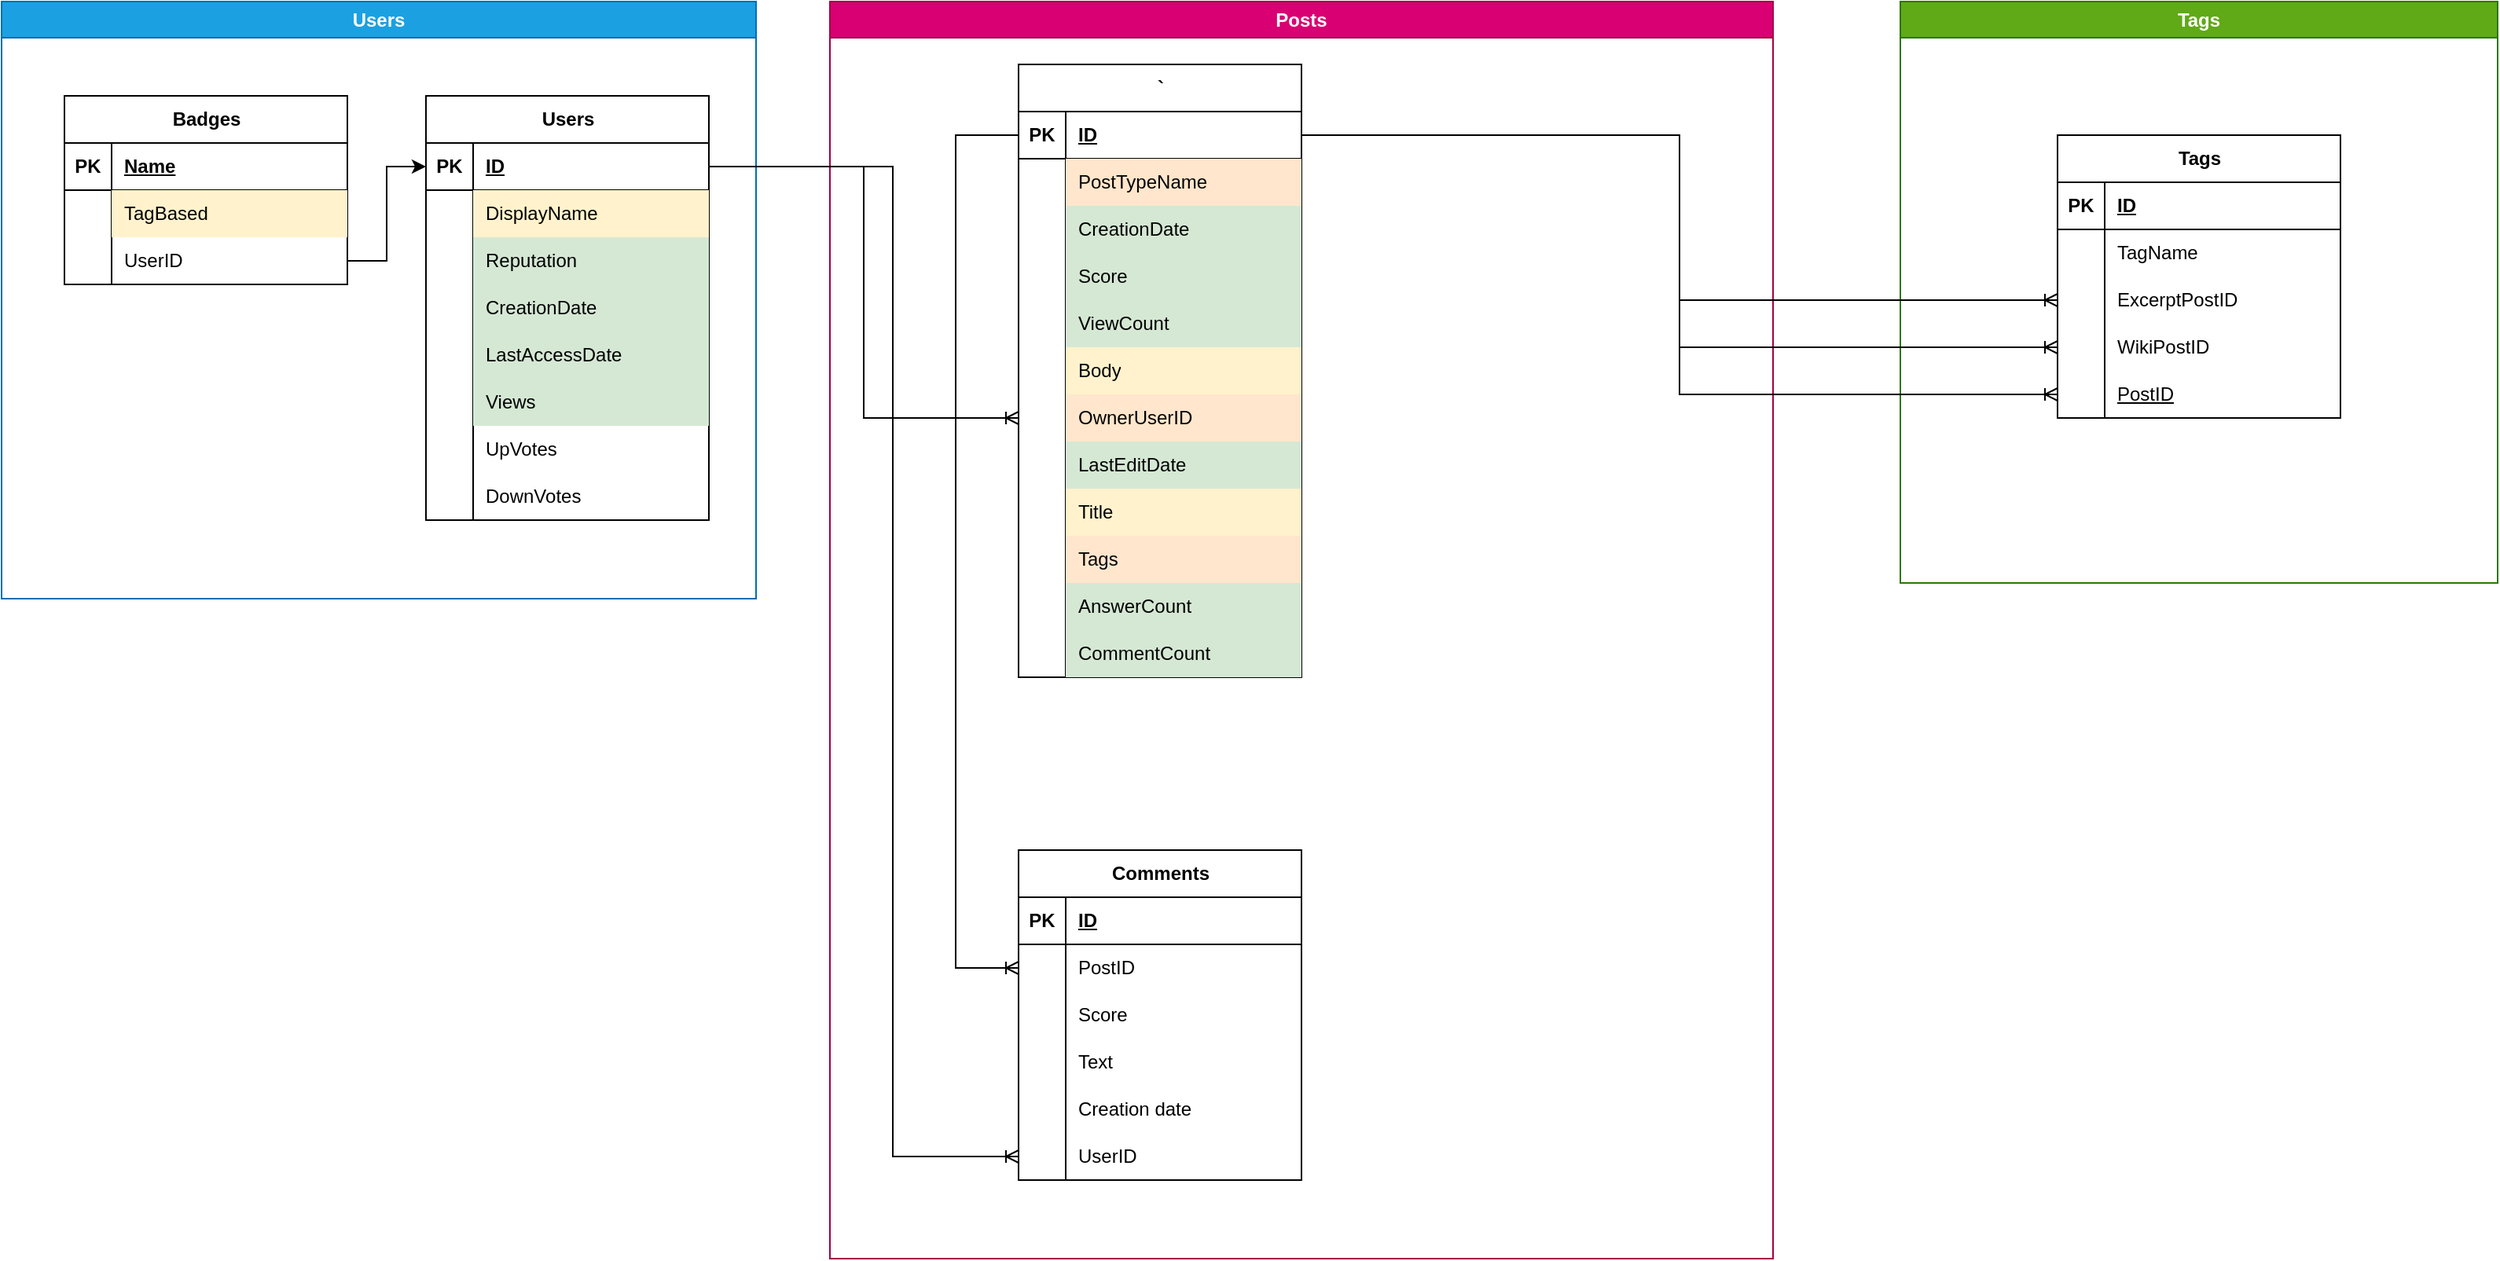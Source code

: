 <mxfile version="26.2.5">
  <diagram name="Страница — 1" id="NSY3c2zhCAaF-qNA6mKb">
    <mxGraphModel dx="756" dy="947" grid="1" gridSize="10" guides="1" tooltips="1" connect="1" arrows="1" fold="1" page="1" pageScale="1" pageWidth="827" pageHeight="1169" math="0" shadow="0">
      <root>
        <mxCell id="0" />
        <mxCell id="1" parent="0" />
        <mxCell id="TRZn8UrqRBIdNOpfaiU1-4" value="&lt;font style=&quot;vertical-align: inherit;&quot;&gt;&lt;font style=&quot;vertical-align: inherit;&quot;&gt;&lt;font style=&quot;vertical-align: inherit;&quot;&gt;&lt;font style=&quot;vertical-align: inherit;&quot;&gt;&lt;font style=&quot;vertical-align: inherit;&quot;&gt;&lt;font style=&quot;vertical-align: inherit;&quot;&gt;Users&lt;/font&gt;&lt;/font&gt;&lt;/font&gt;&lt;/font&gt;&lt;/font&gt;&lt;/font&gt;" style="swimlane;whiteSpace=wrap;html=1;fillColor=#1ba1e2;fontColor=#ffffff;strokeColor=#006EAF;" parent="1" vertex="1">
          <mxGeometry x="860" y="80" width="480" height="380" as="geometry" />
        </mxCell>
        <mxCell id="TRZn8UrqRBIdNOpfaiU1-5" value="Users" style="shape=table;startSize=30;container=1;collapsible=1;childLayout=tableLayout;fixedRows=1;rowLines=0;fontStyle=1;align=center;resizeLast=1;html=1;" parent="TRZn8UrqRBIdNOpfaiU1-4" vertex="1">
          <mxGeometry x="270" y="60" width="180" height="270" as="geometry" />
        </mxCell>
        <mxCell id="TRZn8UrqRBIdNOpfaiU1-6" value="" style="shape=tableRow;horizontal=0;startSize=0;swimlaneHead=0;swimlaneBody=0;fillColor=none;collapsible=0;dropTarget=0;points=[[0,0.5],[1,0.5]];portConstraint=eastwest;top=0;left=0;right=0;bottom=1;" parent="TRZn8UrqRBIdNOpfaiU1-5" vertex="1">
          <mxGeometry y="30" width="180" height="30" as="geometry" />
        </mxCell>
        <mxCell id="TRZn8UrqRBIdNOpfaiU1-7" value="PK" style="shape=partialRectangle;connectable=0;fillColor=none;top=0;left=0;bottom=0;right=0;fontStyle=1;overflow=hidden;whiteSpace=wrap;html=1;" parent="TRZn8UrqRBIdNOpfaiU1-6" vertex="1">
          <mxGeometry width="30" height="30" as="geometry">
            <mxRectangle width="30" height="30" as="alternateBounds" />
          </mxGeometry>
        </mxCell>
        <mxCell id="TRZn8UrqRBIdNOpfaiU1-8" value="ID" style="shape=partialRectangle;connectable=0;fillColor=none;top=0;left=0;bottom=0;right=0;align=left;spacingLeft=6;fontStyle=5;overflow=hidden;whiteSpace=wrap;html=1;" parent="TRZn8UrqRBIdNOpfaiU1-6" vertex="1">
          <mxGeometry x="30" width="150" height="30" as="geometry">
            <mxRectangle width="150" height="30" as="alternateBounds" />
          </mxGeometry>
        </mxCell>
        <mxCell id="TRZn8UrqRBIdNOpfaiU1-12" value="" style="shape=tableRow;horizontal=0;startSize=0;swimlaneHead=0;swimlaneBody=0;fillColor=none;collapsible=0;dropTarget=0;points=[[0,0.5],[1,0.5]];portConstraint=eastwest;top=0;left=0;right=0;bottom=0;" parent="TRZn8UrqRBIdNOpfaiU1-5" vertex="1">
          <mxGeometry y="60" width="180" height="30" as="geometry" />
        </mxCell>
        <mxCell id="TRZn8UrqRBIdNOpfaiU1-13" value="" style="shape=partialRectangle;connectable=0;fillColor=none;top=0;left=0;bottom=0;right=0;editable=1;overflow=hidden;whiteSpace=wrap;html=1;" parent="TRZn8UrqRBIdNOpfaiU1-12" vertex="1">
          <mxGeometry width="30" height="30" as="geometry">
            <mxRectangle width="30" height="30" as="alternateBounds" />
          </mxGeometry>
        </mxCell>
        <mxCell id="TRZn8UrqRBIdNOpfaiU1-14" value="DisplayName" style="shape=partialRectangle;connectable=0;fillColor=#fff2cc;top=0;left=0;bottom=0;right=0;align=left;spacingLeft=6;overflow=hidden;whiteSpace=wrap;html=1;strokeColor=#d6b656;" parent="TRZn8UrqRBIdNOpfaiU1-12" vertex="1">
          <mxGeometry x="30" width="150" height="30" as="geometry">
            <mxRectangle width="150" height="30" as="alternateBounds" />
          </mxGeometry>
        </mxCell>
        <mxCell id="TRZn8UrqRBIdNOpfaiU1-9" value="" style="shape=tableRow;horizontal=0;startSize=0;swimlaneHead=0;swimlaneBody=0;fillColor=none;collapsible=0;dropTarget=0;points=[[0,0.5],[1,0.5]];portConstraint=eastwest;top=0;left=0;right=0;bottom=0;" parent="TRZn8UrqRBIdNOpfaiU1-5" vertex="1">
          <mxGeometry y="90" width="180" height="30" as="geometry" />
        </mxCell>
        <mxCell id="TRZn8UrqRBIdNOpfaiU1-10" value="" style="shape=partialRectangle;connectable=0;fillColor=none;top=0;left=0;bottom=0;right=0;editable=1;overflow=hidden;whiteSpace=wrap;html=1;" parent="TRZn8UrqRBIdNOpfaiU1-9" vertex="1">
          <mxGeometry width="30" height="30" as="geometry">
            <mxRectangle width="30" height="30" as="alternateBounds" />
          </mxGeometry>
        </mxCell>
        <mxCell id="TRZn8UrqRBIdNOpfaiU1-11" value="Reputation" style="shape=partialRectangle;connectable=0;fillColor=#d5e8d4;top=0;left=0;bottom=0;right=0;align=left;spacingLeft=6;overflow=hidden;whiteSpace=wrap;html=1;strokeColor=#82b366;" parent="TRZn8UrqRBIdNOpfaiU1-9" vertex="1">
          <mxGeometry x="30" width="150" height="30" as="geometry">
            <mxRectangle width="150" height="30" as="alternateBounds" />
          </mxGeometry>
        </mxCell>
        <mxCell id="TRZn8UrqRBIdNOpfaiU1-15" value="" style="shape=tableRow;horizontal=0;startSize=0;swimlaneHead=0;swimlaneBody=0;fillColor=none;collapsible=0;dropTarget=0;points=[[0,0.5],[1,0.5]];portConstraint=eastwest;top=0;left=0;right=0;bottom=0;" parent="TRZn8UrqRBIdNOpfaiU1-5" vertex="1">
          <mxGeometry y="120" width="180" height="30" as="geometry" />
        </mxCell>
        <mxCell id="TRZn8UrqRBIdNOpfaiU1-16" value="" style="shape=partialRectangle;connectable=0;fillColor=none;top=0;left=0;bottom=0;right=0;editable=1;overflow=hidden;whiteSpace=wrap;html=1;" parent="TRZn8UrqRBIdNOpfaiU1-15" vertex="1">
          <mxGeometry width="30" height="30" as="geometry">
            <mxRectangle width="30" height="30" as="alternateBounds" />
          </mxGeometry>
        </mxCell>
        <mxCell id="TRZn8UrqRBIdNOpfaiU1-17" value="CreationDate" style="shape=partialRectangle;connectable=0;fillColor=#d5e8d4;top=0;left=0;bottom=0;right=0;align=left;spacingLeft=6;overflow=hidden;whiteSpace=wrap;html=1;strokeColor=#82b366;" parent="TRZn8UrqRBIdNOpfaiU1-15" vertex="1">
          <mxGeometry x="30" width="150" height="30" as="geometry">
            <mxRectangle width="150" height="30" as="alternateBounds" />
          </mxGeometry>
        </mxCell>
        <mxCell id="TRZn8UrqRBIdNOpfaiU1-32" value="" style="shape=tableRow;horizontal=0;startSize=0;swimlaneHead=0;swimlaneBody=0;fillColor=none;collapsible=0;dropTarget=0;points=[[0,0.5],[1,0.5]];portConstraint=eastwest;top=0;left=0;right=0;bottom=0;" parent="TRZn8UrqRBIdNOpfaiU1-5" vertex="1">
          <mxGeometry y="150" width="180" height="30" as="geometry" />
        </mxCell>
        <mxCell id="TRZn8UrqRBIdNOpfaiU1-33" value="" style="shape=partialRectangle;connectable=0;fillColor=none;top=0;left=0;bottom=0;right=0;editable=1;overflow=hidden;whiteSpace=wrap;html=1;" parent="TRZn8UrqRBIdNOpfaiU1-32" vertex="1">
          <mxGeometry width="30" height="30" as="geometry">
            <mxRectangle width="30" height="30" as="alternateBounds" />
          </mxGeometry>
        </mxCell>
        <mxCell id="TRZn8UrqRBIdNOpfaiU1-34" value="LastAccessDate" style="shape=partialRectangle;connectable=0;fillColor=#d5e8d4;top=0;left=0;bottom=0;right=0;align=left;spacingLeft=6;overflow=hidden;whiteSpace=wrap;html=1;strokeColor=#82b366;" parent="TRZn8UrqRBIdNOpfaiU1-32" vertex="1">
          <mxGeometry x="30" width="150" height="30" as="geometry">
            <mxRectangle width="150" height="30" as="alternateBounds" />
          </mxGeometry>
        </mxCell>
        <mxCell id="TRZn8UrqRBIdNOpfaiU1-38" value="" style="shape=tableRow;horizontal=0;startSize=0;swimlaneHead=0;swimlaneBody=0;fillColor=none;collapsible=0;dropTarget=0;points=[[0,0.5],[1,0.5]];portConstraint=eastwest;top=0;left=0;right=0;bottom=0;" parent="TRZn8UrqRBIdNOpfaiU1-5" vertex="1">
          <mxGeometry y="180" width="180" height="30" as="geometry" />
        </mxCell>
        <mxCell id="TRZn8UrqRBIdNOpfaiU1-39" value="" style="shape=partialRectangle;connectable=0;fillColor=none;top=0;left=0;bottom=0;right=0;editable=1;overflow=hidden;whiteSpace=wrap;html=1;" parent="TRZn8UrqRBIdNOpfaiU1-38" vertex="1">
          <mxGeometry width="30" height="30" as="geometry">
            <mxRectangle width="30" height="30" as="alternateBounds" />
          </mxGeometry>
        </mxCell>
        <mxCell id="TRZn8UrqRBIdNOpfaiU1-40" value="Views" style="shape=partialRectangle;connectable=0;fillColor=#d5e8d4;top=0;left=0;bottom=0;right=0;align=left;spacingLeft=6;overflow=hidden;whiteSpace=wrap;html=1;strokeColor=#82b366;" parent="TRZn8UrqRBIdNOpfaiU1-38" vertex="1">
          <mxGeometry x="30" width="150" height="30" as="geometry">
            <mxRectangle width="150" height="30" as="alternateBounds" />
          </mxGeometry>
        </mxCell>
        <mxCell id="TRZn8UrqRBIdNOpfaiU1-64" value="" style="shape=tableRow;horizontal=0;startSize=0;swimlaneHead=0;swimlaneBody=0;fillColor=none;collapsible=0;dropTarget=0;points=[[0,0.5],[1,0.5]];portConstraint=eastwest;top=0;left=0;right=0;bottom=0;" parent="TRZn8UrqRBIdNOpfaiU1-5" vertex="1">
          <mxGeometry y="210" width="180" height="30" as="geometry" />
        </mxCell>
        <mxCell id="TRZn8UrqRBIdNOpfaiU1-65" value="" style="shape=partialRectangle;connectable=0;fillColor=none;top=0;left=0;bottom=0;right=0;editable=1;overflow=hidden;whiteSpace=wrap;html=1;" parent="TRZn8UrqRBIdNOpfaiU1-64" vertex="1">
          <mxGeometry width="30" height="30" as="geometry">
            <mxRectangle width="30" height="30" as="alternateBounds" />
          </mxGeometry>
        </mxCell>
        <mxCell id="TRZn8UrqRBIdNOpfaiU1-66" value="UpVotes" style="shape=partialRectangle;connectable=0;fillColor=none;top=0;left=0;bottom=0;right=0;align=left;spacingLeft=6;overflow=hidden;whiteSpace=wrap;html=1;" parent="TRZn8UrqRBIdNOpfaiU1-64" vertex="1">
          <mxGeometry x="30" width="150" height="30" as="geometry">
            <mxRectangle width="150" height="30" as="alternateBounds" />
          </mxGeometry>
        </mxCell>
        <mxCell id="TRZn8UrqRBIdNOpfaiU1-93" value="" style="shape=tableRow;horizontal=0;startSize=0;swimlaneHead=0;swimlaneBody=0;fillColor=none;collapsible=0;dropTarget=0;points=[[0,0.5],[1,0.5]];portConstraint=eastwest;top=0;left=0;right=0;bottom=0;" parent="TRZn8UrqRBIdNOpfaiU1-5" vertex="1">
          <mxGeometry y="240" width="180" height="30" as="geometry" />
        </mxCell>
        <mxCell id="TRZn8UrqRBIdNOpfaiU1-94" value="" style="shape=partialRectangle;connectable=0;fillColor=none;top=0;left=0;bottom=0;right=0;editable=1;overflow=hidden;whiteSpace=wrap;html=1;" parent="TRZn8UrqRBIdNOpfaiU1-93" vertex="1">
          <mxGeometry width="30" height="30" as="geometry">
            <mxRectangle width="30" height="30" as="alternateBounds" />
          </mxGeometry>
        </mxCell>
        <mxCell id="TRZn8UrqRBIdNOpfaiU1-95" value="DownVotes" style="shape=partialRectangle;connectable=0;fillColor=none;top=0;left=0;bottom=0;right=0;align=left;spacingLeft=6;overflow=hidden;whiteSpace=wrap;html=1;" parent="TRZn8UrqRBIdNOpfaiU1-93" vertex="1">
          <mxGeometry x="30" width="150" height="30" as="geometry">
            <mxRectangle width="150" height="30" as="alternateBounds" />
          </mxGeometry>
        </mxCell>
        <mxCell id="TRZn8UrqRBIdNOpfaiU1-96" value="Badges" style="shape=table;startSize=30;container=1;collapsible=1;childLayout=tableLayout;fixedRows=1;rowLines=0;fontStyle=1;align=center;resizeLast=1;html=1;" parent="TRZn8UrqRBIdNOpfaiU1-4" vertex="1">
          <mxGeometry x="40" y="60" width="180" height="120" as="geometry" />
        </mxCell>
        <mxCell id="TRZn8UrqRBIdNOpfaiU1-97" value="" style="shape=tableRow;horizontal=0;startSize=0;swimlaneHead=0;swimlaneBody=0;fillColor=none;collapsible=0;dropTarget=0;points=[[0,0.5],[1,0.5]];portConstraint=eastwest;top=0;left=0;right=0;bottom=1;" parent="TRZn8UrqRBIdNOpfaiU1-96" vertex="1">
          <mxGeometry y="30" width="180" height="30" as="geometry" />
        </mxCell>
        <mxCell id="TRZn8UrqRBIdNOpfaiU1-98" value="PK" style="shape=partialRectangle;connectable=0;fillColor=none;top=0;left=0;bottom=0;right=0;fontStyle=1;overflow=hidden;whiteSpace=wrap;html=1;" parent="TRZn8UrqRBIdNOpfaiU1-97" vertex="1">
          <mxGeometry width="30" height="30" as="geometry">
            <mxRectangle width="30" height="30" as="alternateBounds" />
          </mxGeometry>
        </mxCell>
        <mxCell id="TRZn8UrqRBIdNOpfaiU1-99" value="Name" style="shape=partialRectangle;connectable=0;fillColor=none;top=0;left=0;bottom=0;right=0;align=left;spacingLeft=6;fontStyle=5;overflow=hidden;whiteSpace=wrap;html=1;" parent="TRZn8UrqRBIdNOpfaiU1-97" vertex="1">
          <mxGeometry x="30" width="150" height="30" as="geometry">
            <mxRectangle width="150" height="30" as="alternateBounds" />
          </mxGeometry>
        </mxCell>
        <mxCell id="TRZn8UrqRBIdNOpfaiU1-100" value="" style="shape=tableRow;horizontal=0;startSize=0;swimlaneHead=0;swimlaneBody=0;fillColor=none;collapsible=0;dropTarget=0;points=[[0,0.5],[1,0.5]];portConstraint=eastwest;top=0;left=0;right=0;bottom=0;" parent="TRZn8UrqRBIdNOpfaiU1-96" vertex="1">
          <mxGeometry y="60" width="180" height="30" as="geometry" />
        </mxCell>
        <mxCell id="TRZn8UrqRBIdNOpfaiU1-101" value="" style="shape=partialRectangle;connectable=0;fillColor=none;top=0;left=0;bottom=0;right=0;editable=1;overflow=hidden;whiteSpace=wrap;html=1;" parent="TRZn8UrqRBIdNOpfaiU1-100" vertex="1">
          <mxGeometry width="30" height="30" as="geometry">
            <mxRectangle width="30" height="30" as="alternateBounds" />
          </mxGeometry>
        </mxCell>
        <mxCell id="TRZn8UrqRBIdNOpfaiU1-102" value="TagBased" style="shape=partialRectangle;connectable=0;fillColor=#fff2cc;top=0;left=0;bottom=0;right=0;align=left;spacingLeft=6;overflow=hidden;whiteSpace=wrap;html=1;strokeColor=#d6b656;" parent="TRZn8UrqRBIdNOpfaiU1-100" vertex="1">
          <mxGeometry x="30" width="150" height="30" as="geometry">
            <mxRectangle width="150" height="30" as="alternateBounds" />
          </mxGeometry>
        </mxCell>
        <mxCell id="TRZn8UrqRBIdNOpfaiU1-103" value="" style="shape=tableRow;horizontal=0;startSize=0;swimlaneHead=0;swimlaneBody=0;fillColor=none;collapsible=0;dropTarget=0;points=[[0,0.5],[1,0.5]];portConstraint=eastwest;top=0;left=0;right=0;bottom=0;" parent="TRZn8UrqRBIdNOpfaiU1-96" vertex="1">
          <mxGeometry y="90" width="180" height="30" as="geometry" />
        </mxCell>
        <mxCell id="TRZn8UrqRBIdNOpfaiU1-104" value="" style="shape=partialRectangle;connectable=0;fillColor=none;top=0;left=0;bottom=0;right=0;editable=1;overflow=hidden;whiteSpace=wrap;html=1;" parent="TRZn8UrqRBIdNOpfaiU1-103" vertex="1">
          <mxGeometry width="30" height="30" as="geometry">
            <mxRectangle width="30" height="30" as="alternateBounds" />
          </mxGeometry>
        </mxCell>
        <mxCell id="TRZn8UrqRBIdNOpfaiU1-105" value="UserID" style="shape=partialRectangle;connectable=0;fillColor=none;top=0;left=0;bottom=0;right=0;align=left;spacingLeft=6;overflow=hidden;whiteSpace=wrap;html=1;" parent="TRZn8UrqRBIdNOpfaiU1-103" vertex="1">
          <mxGeometry x="30" width="150" height="30" as="geometry">
            <mxRectangle width="150" height="30" as="alternateBounds" />
          </mxGeometry>
        </mxCell>
        <mxCell id="TRZn8UrqRBIdNOpfaiU1-110" style="edgeStyle=orthogonalEdgeStyle;rounded=0;orthogonalLoop=1;jettySize=auto;html=1;entryX=0;entryY=0.5;entryDx=0;entryDy=0;" parent="TRZn8UrqRBIdNOpfaiU1-4" source="TRZn8UrqRBIdNOpfaiU1-103" target="TRZn8UrqRBIdNOpfaiU1-6" edge="1">
          <mxGeometry relative="1" as="geometry" />
        </mxCell>
        <mxCell id="TRZn8UrqRBIdNOpfaiU1-124" value="Posts" style="swimlane;whiteSpace=wrap;html=1;fillColor=#d80073;fontColor=#ffffff;strokeColor=#A50040;" parent="1" vertex="1">
          <mxGeometry x="1387" y="80" width="600" height="800" as="geometry" />
        </mxCell>
        <mxCell id="TRZn8UrqRBIdNOpfaiU1-125" value="&lt;font style=&quot;vertical-align: inherit;&quot;&gt;&lt;font style=&quot;vertical-align: inherit;&quot;&gt;`&lt;/font&gt;&lt;/font&gt;" style="shape=table;startSize=30;container=1;collapsible=1;childLayout=tableLayout;fixedRows=1;rowLines=0;fontStyle=1;align=center;resizeLast=1;html=1;" parent="TRZn8UrqRBIdNOpfaiU1-124" vertex="1">
          <mxGeometry x="120" y="40" width="180" height="390" as="geometry" />
        </mxCell>
        <mxCell id="TRZn8UrqRBIdNOpfaiU1-126" value="" style="shape=tableRow;horizontal=0;startSize=0;swimlaneHead=0;swimlaneBody=0;fillColor=none;collapsible=0;dropTarget=0;points=[[0,0.5],[1,0.5]];portConstraint=eastwest;top=0;left=0;right=0;bottom=1;" parent="TRZn8UrqRBIdNOpfaiU1-125" vertex="1">
          <mxGeometry y="30" width="180" height="30" as="geometry" />
        </mxCell>
        <mxCell id="TRZn8UrqRBIdNOpfaiU1-127" value="PK" style="shape=partialRectangle;connectable=0;fillColor=none;top=0;left=0;bottom=0;right=0;fontStyle=1;overflow=hidden;whiteSpace=wrap;html=1;" parent="TRZn8UrqRBIdNOpfaiU1-126" vertex="1">
          <mxGeometry width="30" height="30" as="geometry">
            <mxRectangle width="30" height="30" as="alternateBounds" />
          </mxGeometry>
        </mxCell>
        <mxCell id="TRZn8UrqRBIdNOpfaiU1-128" value="ID" style="shape=partialRectangle;connectable=0;fillColor=none;top=0;left=0;bottom=0;right=0;align=left;spacingLeft=6;fontStyle=5;overflow=hidden;whiteSpace=wrap;html=1;" parent="TRZn8UrqRBIdNOpfaiU1-126" vertex="1">
          <mxGeometry x="30" width="150" height="30" as="geometry">
            <mxRectangle width="150" height="30" as="alternateBounds" />
          </mxGeometry>
        </mxCell>
        <mxCell id="TRZn8UrqRBIdNOpfaiU1-129" value="" style="shape=tableRow;horizontal=0;startSize=0;swimlaneHead=0;swimlaneBody=0;fillColor=none;collapsible=0;dropTarget=0;points=[[0,0.5],[1,0.5]];portConstraint=eastwest;top=0;left=0;right=0;bottom=0;" parent="TRZn8UrqRBIdNOpfaiU1-125" vertex="1">
          <mxGeometry y="60" width="180" height="30" as="geometry" />
        </mxCell>
        <mxCell id="TRZn8UrqRBIdNOpfaiU1-130" value="" style="shape=partialRectangle;connectable=0;fillColor=none;top=0;left=0;bottom=0;right=0;editable=1;overflow=hidden;whiteSpace=wrap;html=1;" parent="TRZn8UrqRBIdNOpfaiU1-129" vertex="1">
          <mxGeometry width="30" height="30" as="geometry">
            <mxRectangle width="30" height="30" as="alternateBounds" />
          </mxGeometry>
        </mxCell>
        <mxCell id="TRZn8UrqRBIdNOpfaiU1-131" value="PostTypeName" style="shape=partialRectangle;connectable=0;fillColor=#ffe6cc;top=0;left=0;bottom=0;right=0;align=left;spacingLeft=6;overflow=hidden;whiteSpace=wrap;html=1;strokeColor=#d79b00;" parent="TRZn8UrqRBIdNOpfaiU1-129" vertex="1">
          <mxGeometry x="30" width="150" height="30" as="geometry">
            <mxRectangle width="150" height="30" as="alternateBounds" />
          </mxGeometry>
        </mxCell>
        <mxCell id="TRZn8UrqRBIdNOpfaiU1-132" value="" style="shape=tableRow;horizontal=0;startSize=0;swimlaneHead=0;swimlaneBody=0;fillColor=none;collapsible=0;dropTarget=0;points=[[0,0.5],[1,0.5]];portConstraint=eastwest;top=0;left=0;right=0;bottom=0;" parent="TRZn8UrqRBIdNOpfaiU1-125" vertex="1">
          <mxGeometry y="90" width="180" height="30" as="geometry" />
        </mxCell>
        <mxCell id="TRZn8UrqRBIdNOpfaiU1-133" value="" style="shape=partialRectangle;connectable=0;fillColor=none;top=0;left=0;bottom=0;right=0;editable=1;overflow=hidden;whiteSpace=wrap;html=1;" parent="TRZn8UrqRBIdNOpfaiU1-132" vertex="1">
          <mxGeometry width="30" height="30" as="geometry">
            <mxRectangle width="30" height="30" as="alternateBounds" />
          </mxGeometry>
        </mxCell>
        <mxCell id="TRZn8UrqRBIdNOpfaiU1-134" value="CreationDate" style="shape=partialRectangle;connectable=0;fillColor=#d5e8d4;top=0;left=0;bottom=0;right=0;align=left;spacingLeft=6;overflow=hidden;whiteSpace=wrap;html=1;strokeColor=#82b366;" parent="TRZn8UrqRBIdNOpfaiU1-132" vertex="1">
          <mxGeometry x="30" width="150" height="30" as="geometry">
            <mxRectangle width="150" height="30" as="alternateBounds" />
          </mxGeometry>
        </mxCell>
        <mxCell id="TRZn8UrqRBIdNOpfaiU1-138" value="" style="shape=tableRow;horizontal=0;startSize=0;swimlaneHead=0;swimlaneBody=0;fillColor=none;collapsible=0;dropTarget=0;points=[[0,0.5],[1,0.5]];portConstraint=eastwest;top=0;left=0;right=0;bottom=0;" parent="TRZn8UrqRBIdNOpfaiU1-125" vertex="1">
          <mxGeometry y="120" width="180" height="30" as="geometry" />
        </mxCell>
        <mxCell id="TRZn8UrqRBIdNOpfaiU1-139" value="" style="shape=partialRectangle;connectable=0;fillColor=none;top=0;left=0;bottom=0;right=0;editable=1;overflow=hidden;whiteSpace=wrap;html=1;" parent="TRZn8UrqRBIdNOpfaiU1-138" vertex="1">
          <mxGeometry width="30" height="30" as="geometry">
            <mxRectangle width="30" height="30" as="alternateBounds" />
          </mxGeometry>
        </mxCell>
        <mxCell id="TRZn8UrqRBIdNOpfaiU1-140" value="Score" style="shape=partialRectangle;connectable=0;fillColor=#d5e8d4;top=0;left=0;bottom=0;right=0;align=left;spacingLeft=6;overflow=hidden;whiteSpace=wrap;html=1;strokeColor=#82b366;" parent="TRZn8UrqRBIdNOpfaiU1-138" vertex="1">
          <mxGeometry x="30" width="150" height="30" as="geometry">
            <mxRectangle width="150" height="30" as="alternateBounds" />
          </mxGeometry>
        </mxCell>
        <mxCell id="TRZn8UrqRBIdNOpfaiU1-157" value="" style="shape=tableRow;horizontal=0;startSize=0;swimlaneHead=0;swimlaneBody=0;fillColor=none;collapsible=0;dropTarget=0;points=[[0,0.5],[1,0.5]];portConstraint=eastwest;top=0;left=0;right=0;bottom=0;" parent="TRZn8UrqRBIdNOpfaiU1-125" vertex="1">
          <mxGeometry y="150" width="180" height="30" as="geometry" />
        </mxCell>
        <mxCell id="TRZn8UrqRBIdNOpfaiU1-158" value="" style="shape=partialRectangle;connectable=0;fillColor=none;top=0;left=0;bottom=0;right=0;editable=1;overflow=hidden;whiteSpace=wrap;html=1;" parent="TRZn8UrqRBIdNOpfaiU1-157" vertex="1">
          <mxGeometry width="30" height="30" as="geometry">
            <mxRectangle width="30" height="30" as="alternateBounds" />
          </mxGeometry>
        </mxCell>
        <mxCell id="TRZn8UrqRBIdNOpfaiU1-159" value="ViewCount" style="shape=partialRectangle;connectable=0;fillColor=#d5e8d4;top=0;left=0;bottom=0;right=0;align=left;spacingLeft=6;overflow=hidden;whiteSpace=wrap;html=1;strokeColor=#82b366;" parent="TRZn8UrqRBIdNOpfaiU1-157" vertex="1">
          <mxGeometry x="30" width="150" height="30" as="geometry">
            <mxRectangle width="150" height="30" as="alternateBounds" />
          </mxGeometry>
        </mxCell>
        <mxCell id="TRZn8UrqRBIdNOpfaiU1-160" value="" style="shape=tableRow;horizontal=0;startSize=0;swimlaneHead=0;swimlaneBody=0;fillColor=none;collapsible=0;dropTarget=0;points=[[0,0.5],[1,0.5]];portConstraint=eastwest;top=0;left=0;right=0;bottom=0;" parent="TRZn8UrqRBIdNOpfaiU1-125" vertex="1">
          <mxGeometry y="180" width="180" height="30" as="geometry" />
        </mxCell>
        <mxCell id="TRZn8UrqRBIdNOpfaiU1-161" value="" style="shape=partialRectangle;connectable=0;fillColor=none;top=0;left=0;bottom=0;right=0;editable=1;overflow=hidden;whiteSpace=wrap;html=1;" parent="TRZn8UrqRBIdNOpfaiU1-160" vertex="1">
          <mxGeometry width="30" height="30" as="geometry">
            <mxRectangle width="30" height="30" as="alternateBounds" />
          </mxGeometry>
        </mxCell>
        <mxCell id="TRZn8UrqRBIdNOpfaiU1-162" value="Body" style="shape=partialRectangle;connectable=0;fillColor=#fff2cc;top=0;left=0;bottom=0;right=0;align=left;spacingLeft=6;overflow=hidden;whiteSpace=wrap;html=1;strokeColor=#d6b656;" parent="TRZn8UrqRBIdNOpfaiU1-160" vertex="1">
          <mxGeometry x="30" width="150" height="30" as="geometry">
            <mxRectangle width="150" height="30" as="alternateBounds" />
          </mxGeometry>
        </mxCell>
        <mxCell id="TRZn8UrqRBIdNOpfaiU1-163" value="" style="shape=tableRow;horizontal=0;startSize=0;swimlaneHead=0;swimlaneBody=0;fillColor=none;collapsible=0;dropTarget=0;points=[[0,0.5],[1,0.5]];portConstraint=eastwest;top=0;left=0;right=0;bottom=0;" parent="TRZn8UrqRBIdNOpfaiU1-125" vertex="1">
          <mxGeometry y="210" width="180" height="30" as="geometry" />
        </mxCell>
        <mxCell id="TRZn8UrqRBIdNOpfaiU1-164" value="" style="shape=partialRectangle;connectable=0;fillColor=none;top=0;left=0;bottom=0;right=0;editable=1;overflow=hidden;whiteSpace=wrap;html=1;" parent="TRZn8UrqRBIdNOpfaiU1-163" vertex="1">
          <mxGeometry width="30" height="30" as="geometry">
            <mxRectangle width="30" height="30" as="alternateBounds" />
          </mxGeometry>
        </mxCell>
        <mxCell id="TRZn8UrqRBIdNOpfaiU1-165" value="OwnerUserID" style="shape=partialRectangle;connectable=0;fillColor=#ffe6cc;top=0;left=0;bottom=0;right=0;align=left;spacingLeft=6;overflow=hidden;whiteSpace=wrap;html=1;strokeColor=#d79b00;" parent="TRZn8UrqRBIdNOpfaiU1-163" vertex="1">
          <mxGeometry x="30" width="150" height="30" as="geometry">
            <mxRectangle width="150" height="30" as="alternateBounds" />
          </mxGeometry>
        </mxCell>
        <mxCell id="TRZn8UrqRBIdNOpfaiU1-195" value="" style="shape=tableRow;horizontal=0;startSize=0;swimlaneHead=0;swimlaneBody=0;fillColor=none;collapsible=0;dropTarget=0;points=[[0,0.5],[1,0.5]];portConstraint=eastwest;top=0;left=0;right=0;bottom=0;" parent="TRZn8UrqRBIdNOpfaiU1-125" vertex="1">
          <mxGeometry y="240" width="180" height="30" as="geometry" />
        </mxCell>
        <mxCell id="TRZn8UrqRBIdNOpfaiU1-196" value="" style="shape=partialRectangle;connectable=0;fillColor=none;top=0;left=0;bottom=0;right=0;editable=1;overflow=hidden;whiteSpace=wrap;html=1;" parent="TRZn8UrqRBIdNOpfaiU1-195" vertex="1">
          <mxGeometry width="30" height="30" as="geometry">
            <mxRectangle width="30" height="30" as="alternateBounds" />
          </mxGeometry>
        </mxCell>
        <mxCell id="TRZn8UrqRBIdNOpfaiU1-197" value="LastEditDate" style="shape=partialRectangle;connectable=0;fillColor=#d5e8d4;top=0;left=0;bottom=0;right=0;align=left;spacingLeft=6;overflow=hidden;whiteSpace=wrap;html=1;strokeColor=#82b366;" parent="TRZn8UrqRBIdNOpfaiU1-195" vertex="1">
          <mxGeometry x="30" width="150" height="30" as="geometry">
            <mxRectangle width="150" height="30" as="alternateBounds" />
          </mxGeometry>
        </mxCell>
        <mxCell id="TRZn8UrqRBIdNOpfaiU1-198" value="" style="shape=tableRow;horizontal=0;startSize=0;swimlaneHead=0;swimlaneBody=0;fillColor=none;collapsible=0;dropTarget=0;points=[[0,0.5],[1,0.5]];portConstraint=eastwest;top=0;left=0;right=0;bottom=0;" parent="TRZn8UrqRBIdNOpfaiU1-125" vertex="1">
          <mxGeometry y="270" width="180" height="30" as="geometry" />
        </mxCell>
        <mxCell id="TRZn8UrqRBIdNOpfaiU1-199" value="" style="shape=partialRectangle;connectable=0;fillColor=none;top=0;left=0;bottom=0;right=0;editable=1;overflow=hidden;whiteSpace=wrap;html=1;" parent="TRZn8UrqRBIdNOpfaiU1-198" vertex="1">
          <mxGeometry width="30" height="30" as="geometry">
            <mxRectangle width="30" height="30" as="alternateBounds" />
          </mxGeometry>
        </mxCell>
        <mxCell id="TRZn8UrqRBIdNOpfaiU1-200" value="Title" style="shape=partialRectangle;connectable=0;fillColor=#fff2cc;top=0;left=0;bottom=0;right=0;align=left;spacingLeft=6;overflow=hidden;whiteSpace=wrap;html=1;strokeColor=#d6b656;" parent="TRZn8UrqRBIdNOpfaiU1-198" vertex="1">
          <mxGeometry x="30" width="150" height="30" as="geometry">
            <mxRectangle width="150" height="30" as="alternateBounds" />
          </mxGeometry>
        </mxCell>
        <mxCell id="TRZn8UrqRBIdNOpfaiU1-201" value="" style="shape=tableRow;horizontal=0;startSize=0;swimlaneHead=0;swimlaneBody=0;fillColor=none;collapsible=0;dropTarget=0;points=[[0,0.5],[1,0.5]];portConstraint=eastwest;top=0;left=0;right=0;bottom=0;" parent="TRZn8UrqRBIdNOpfaiU1-125" vertex="1">
          <mxGeometry y="300" width="180" height="30" as="geometry" />
        </mxCell>
        <mxCell id="TRZn8UrqRBIdNOpfaiU1-202" value="" style="shape=partialRectangle;connectable=0;fillColor=none;top=0;left=0;bottom=0;right=0;editable=1;overflow=hidden;whiteSpace=wrap;html=1;" parent="TRZn8UrqRBIdNOpfaiU1-201" vertex="1">
          <mxGeometry width="30" height="30" as="geometry">
            <mxRectangle width="30" height="30" as="alternateBounds" />
          </mxGeometry>
        </mxCell>
        <mxCell id="TRZn8UrqRBIdNOpfaiU1-203" value="Tags" style="shape=partialRectangle;connectable=0;fillColor=#ffe6cc;top=0;left=0;bottom=0;right=0;align=left;spacingLeft=6;overflow=hidden;whiteSpace=wrap;html=1;strokeColor=#d79b00;" parent="TRZn8UrqRBIdNOpfaiU1-201" vertex="1">
          <mxGeometry x="30" width="150" height="30" as="geometry">
            <mxRectangle width="150" height="30" as="alternateBounds" />
          </mxGeometry>
        </mxCell>
        <mxCell id="TRZn8UrqRBIdNOpfaiU1-207" value="" style="shape=tableRow;horizontal=0;startSize=0;swimlaneHead=0;swimlaneBody=0;fillColor=none;collapsible=0;dropTarget=0;points=[[0,0.5],[1,0.5]];portConstraint=eastwest;top=0;left=0;right=0;bottom=0;" parent="TRZn8UrqRBIdNOpfaiU1-125" vertex="1">
          <mxGeometry y="330" width="180" height="30" as="geometry" />
        </mxCell>
        <mxCell id="TRZn8UrqRBIdNOpfaiU1-208" value="" style="shape=partialRectangle;connectable=0;fillColor=none;top=0;left=0;bottom=0;right=0;editable=1;overflow=hidden;whiteSpace=wrap;html=1;" parent="TRZn8UrqRBIdNOpfaiU1-207" vertex="1">
          <mxGeometry width="30" height="30" as="geometry">
            <mxRectangle width="30" height="30" as="alternateBounds" />
          </mxGeometry>
        </mxCell>
        <mxCell id="TRZn8UrqRBIdNOpfaiU1-209" value="AnswerCount" style="shape=partialRectangle;connectable=0;fillColor=#d5e8d4;top=0;left=0;bottom=0;right=0;align=left;spacingLeft=6;overflow=hidden;whiteSpace=wrap;html=1;strokeColor=#82b366;" parent="TRZn8UrqRBIdNOpfaiU1-207" vertex="1">
          <mxGeometry x="30" width="150" height="30" as="geometry">
            <mxRectangle width="150" height="30" as="alternateBounds" />
          </mxGeometry>
        </mxCell>
        <mxCell id="TRZn8UrqRBIdNOpfaiU1-210" value="" style="shape=tableRow;horizontal=0;startSize=0;swimlaneHead=0;swimlaneBody=0;fillColor=none;collapsible=0;dropTarget=0;points=[[0,0.5],[1,0.5]];portConstraint=eastwest;top=0;left=0;right=0;bottom=0;" parent="TRZn8UrqRBIdNOpfaiU1-125" vertex="1">
          <mxGeometry y="360" width="180" height="30" as="geometry" />
        </mxCell>
        <mxCell id="TRZn8UrqRBIdNOpfaiU1-211" value="" style="shape=partialRectangle;connectable=0;fillColor=none;top=0;left=0;bottom=0;right=0;editable=1;overflow=hidden;whiteSpace=wrap;html=1;" parent="TRZn8UrqRBIdNOpfaiU1-210" vertex="1">
          <mxGeometry width="30" height="30" as="geometry">
            <mxRectangle width="30" height="30" as="alternateBounds" />
          </mxGeometry>
        </mxCell>
        <mxCell id="TRZn8UrqRBIdNOpfaiU1-212" value="CommentCount" style="shape=partialRectangle;connectable=0;fillColor=#d5e8d4;top=0;left=0;bottom=0;right=0;align=left;spacingLeft=6;overflow=hidden;whiteSpace=wrap;html=1;strokeColor=#82b366;" parent="TRZn8UrqRBIdNOpfaiU1-210" vertex="1">
          <mxGeometry x="30" width="150" height="30" as="geometry">
            <mxRectangle width="150" height="30" as="alternateBounds" />
          </mxGeometry>
        </mxCell>
        <mxCell id="jFq7TwKR4U2hpyokZAjB-3" value="&lt;font style=&quot;vertical-align: inherit;&quot;&gt;&lt;font style=&quot;vertical-align: inherit;&quot;&gt;Сomments&lt;/font&gt;&lt;/font&gt;" style="shape=table;startSize=30;container=1;collapsible=1;childLayout=tableLayout;fixedRows=1;rowLines=0;fontStyle=1;align=center;resizeLast=1;html=1;" parent="TRZn8UrqRBIdNOpfaiU1-124" vertex="1">
          <mxGeometry x="120" y="540" width="180" height="210" as="geometry" />
        </mxCell>
        <mxCell id="jFq7TwKR4U2hpyokZAjB-4" value="" style="shape=tableRow;horizontal=0;startSize=0;swimlaneHead=0;swimlaneBody=0;fillColor=none;collapsible=0;dropTarget=0;points=[[0,0.5],[1,0.5]];portConstraint=eastwest;top=0;left=0;right=0;bottom=1;" parent="jFq7TwKR4U2hpyokZAjB-3" vertex="1">
          <mxGeometry y="30" width="180" height="30" as="geometry" />
        </mxCell>
        <mxCell id="jFq7TwKR4U2hpyokZAjB-5" value="PK" style="shape=partialRectangle;connectable=0;fillColor=none;top=0;left=0;bottom=0;right=0;fontStyle=1;overflow=hidden;whiteSpace=wrap;html=1;" parent="jFq7TwKR4U2hpyokZAjB-4" vertex="1">
          <mxGeometry width="30" height="30" as="geometry">
            <mxRectangle width="30" height="30" as="alternateBounds" />
          </mxGeometry>
        </mxCell>
        <mxCell id="jFq7TwKR4U2hpyokZAjB-6" value="&lt;font style=&quot;vertical-align: inherit;&quot;&gt;&lt;font style=&quot;vertical-align: inherit;&quot;&gt;ID&lt;/font&gt;&lt;/font&gt;" style="shape=partialRectangle;connectable=0;fillColor=none;top=0;left=0;bottom=0;right=0;align=left;spacingLeft=6;fontStyle=5;overflow=hidden;whiteSpace=wrap;html=1;" parent="jFq7TwKR4U2hpyokZAjB-4" vertex="1">
          <mxGeometry x="30" width="150" height="30" as="geometry">
            <mxRectangle width="150" height="30" as="alternateBounds" />
          </mxGeometry>
        </mxCell>
        <mxCell id="jFq7TwKR4U2hpyokZAjB-7" value="" style="shape=tableRow;horizontal=0;startSize=0;swimlaneHead=0;swimlaneBody=0;fillColor=none;collapsible=0;dropTarget=0;points=[[0,0.5],[1,0.5]];portConstraint=eastwest;top=0;left=0;right=0;bottom=0;" parent="jFq7TwKR4U2hpyokZAjB-3" vertex="1">
          <mxGeometry y="60" width="180" height="30" as="geometry" />
        </mxCell>
        <mxCell id="jFq7TwKR4U2hpyokZAjB-8" value="" style="shape=partialRectangle;connectable=0;fillColor=none;top=0;left=0;bottom=0;right=0;editable=1;overflow=hidden;whiteSpace=wrap;html=1;" parent="jFq7TwKR4U2hpyokZAjB-7" vertex="1">
          <mxGeometry width="30" height="30" as="geometry">
            <mxRectangle width="30" height="30" as="alternateBounds" />
          </mxGeometry>
        </mxCell>
        <mxCell id="jFq7TwKR4U2hpyokZAjB-9" value="PostID" style="shape=partialRectangle;connectable=0;fillColor=none;top=0;left=0;bottom=0;right=0;align=left;spacingLeft=6;overflow=hidden;whiteSpace=wrap;html=1;" parent="jFq7TwKR4U2hpyokZAjB-7" vertex="1">
          <mxGeometry x="30" width="150" height="30" as="geometry">
            <mxRectangle width="150" height="30" as="alternateBounds" />
          </mxGeometry>
        </mxCell>
        <mxCell id="jFq7TwKR4U2hpyokZAjB-10" value="" style="shape=tableRow;horizontal=0;startSize=0;swimlaneHead=0;swimlaneBody=0;fillColor=none;collapsible=0;dropTarget=0;points=[[0,0.5],[1,0.5]];portConstraint=eastwest;top=0;left=0;right=0;bottom=0;" parent="jFq7TwKR4U2hpyokZAjB-3" vertex="1">
          <mxGeometry y="90" width="180" height="30" as="geometry" />
        </mxCell>
        <mxCell id="jFq7TwKR4U2hpyokZAjB-11" value="" style="shape=partialRectangle;connectable=0;fillColor=none;top=0;left=0;bottom=0;right=0;editable=1;overflow=hidden;whiteSpace=wrap;html=1;" parent="jFq7TwKR4U2hpyokZAjB-10" vertex="1">
          <mxGeometry width="30" height="30" as="geometry">
            <mxRectangle width="30" height="30" as="alternateBounds" />
          </mxGeometry>
        </mxCell>
        <mxCell id="jFq7TwKR4U2hpyokZAjB-12" value="Score" style="shape=partialRectangle;connectable=0;fillColor=none;top=0;left=0;bottom=0;right=0;align=left;spacingLeft=6;overflow=hidden;whiteSpace=wrap;html=1;" parent="jFq7TwKR4U2hpyokZAjB-10" vertex="1">
          <mxGeometry x="30" width="150" height="30" as="geometry">
            <mxRectangle width="150" height="30" as="alternateBounds" />
          </mxGeometry>
        </mxCell>
        <mxCell id="jFq7TwKR4U2hpyokZAjB-13" value="" style="shape=tableRow;horizontal=0;startSize=0;swimlaneHead=0;swimlaneBody=0;fillColor=none;collapsible=0;dropTarget=0;points=[[0,0.5],[1,0.5]];portConstraint=eastwest;top=0;left=0;right=0;bottom=0;" parent="jFq7TwKR4U2hpyokZAjB-3" vertex="1">
          <mxGeometry y="120" width="180" height="30" as="geometry" />
        </mxCell>
        <mxCell id="jFq7TwKR4U2hpyokZAjB-14" value="" style="shape=partialRectangle;connectable=0;fillColor=none;top=0;left=0;bottom=0;right=0;editable=1;overflow=hidden;whiteSpace=wrap;html=1;" parent="jFq7TwKR4U2hpyokZAjB-13" vertex="1">
          <mxGeometry width="30" height="30" as="geometry">
            <mxRectangle width="30" height="30" as="alternateBounds" />
          </mxGeometry>
        </mxCell>
        <mxCell id="jFq7TwKR4U2hpyokZAjB-15" value="Text" style="shape=partialRectangle;connectable=0;fillColor=none;top=0;left=0;bottom=0;right=0;align=left;spacingLeft=6;overflow=hidden;whiteSpace=wrap;html=1;" parent="jFq7TwKR4U2hpyokZAjB-13" vertex="1">
          <mxGeometry x="30" width="150" height="30" as="geometry">
            <mxRectangle width="150" height="30" as="alternateBounds" />
          </mxGeometry>
        </mxCell>
        <mxCell id="jFq7TwKR4U2hpyokZAjB-17" value="" style="shape=tableRow;horizontal=0;startSize=0;swimlaneHead=0;swimlaneBody=0;fillColor=none;collapsible=0;dropTarget=0;points=[[0,0.5],[1,0.5]];portConstraint=eastwest;top=0;left=0;right=0;bottom=0;" parent="jFq7TwKR4U2hpyokZAjB-3" vertex="1">
          <mxGeometry y="150" width="180" height="30" as="geometry" />
        </mxCell>
        <mxCell id="jFq7TwKR4U2hpyokZAjB-18" value="" style="shape=partialRectangle;connectable=0;fillColor=none;top=0;left=0;bottom=0;right=0;editable=1;overflow=hidden;whiteSpace=wrap;html=1;" parent="jFq7TwKR4U2hpyokZAjB-17" vertex="1">
          <mxGeometry width="30" height="30" as="geometry">
            <mxRectangle width="30" height="30" as="alternateBounds" />
          </mxGeometry>
        </mxCell>
        <mxCell id="jFq7TwKR4U2hpyokZAjB-19" value="Creation date" style="shape=partialRectangle;connectable=0;fillColor=none;top=0;left=0;bottom=0;right=0;align=left;spacingLeft=6;overflow=hidden;whiteSpace=wrap;html=1;" parent="jFq7TwKR4U2hpyokZAjB-17" vertex="1">
          <mxGeometry x="30" width="150" height="30" as="geometry">
            <mxRectangle width="150" height="30" as="alternateBounds" />
          </mxGeometry>
        </mxCell>
        <mxCell id="jFq7TwKR4U2hpyokZAjB-20" value="" style="shape=tableRow;horizontal=0;startSize=0;swimlaneHead=0;swimlaneBody=0;fillColor=none;collapsible=0;dropTarget=0;points=[[0,0.5],[1,0.5]];portConstraint=eastwest;top=0;left=0;right=0;bottom=0;" parent="jFq7TwKR4U2hpyokZAjB-3" vertex="1">
          <mxGeometry y="180" width="180" height="30" as="geometry" />
        </mxCell>
        <mxCell id="jFq7TwKR4U2hpyokZAjB-21" value="" style="shape=partialRectangle;connectable=0;fillColor=none;top=0;left=0;bottom=0;right=0;editable=1;overflow=hidden;whiteSpace=wrap;html=1;" parent="jFq7TwKR4U2hpyokZAjB-20" vertex="1">
          <mxGeometry width="30" height="30" as="geometry">
            <mxRectangle width="30" height="30" as="alternateBounds" />
          </mxGeometry>
        </mxCell>
        <mxCell id="jFq7TwKR4U2hpyokZAjB-22" value="UserID" style="shape=partialRectangle;connectable=0;fillColor=none;top=0;left=0;bottom=0;right=0;align=left;spacingLeft=6;overflow=hidden;whiteSpace=wrap;html=1;" parent="jFq7TwKR4U2hpyokZAjB-20" vertex="1">
          <mxGeometry x="30" width="150" height="30" as="geometry">
            <mxRectangle width="150" height="30" as="alternateBounds" />
          </mxGeometry>
        </mxCell>
        <mxCell id="jFq7TwKR4U2hpyokZAjB-42" value="" style="fontSize=12;html=1;endArrow=ERoneToMany;rounded=0;entryX=0;entryY=0.5;entryDx=0;entryDy=0;exitX=0;exitY=0.5;exitDx=0;exitDy=0;" parent="TRZn8UrqRBIdNOpfaiU1-124" source="TRZn8UrqRBIdNOpfaiU1-126" target="jFq7TwKR4U2hpyokZAjB-7" edge="1">
          <mxGeometry width="100" height="100" relative="1" as="geometry">
            <mxPoint x="50" y="180" as="sourcePoint" />
            <mxPoint x="187" y="585" as="targetPoint" />
            <Array as="points">
              <mxPoint x="80" y="85" />
              <mxPoint x="80" y="615" />
            </Array>
          </mxGeometry>
        </mxCell>
        <mxCell id="jFq7TwKR4U2hpyokZAjB-23" value="" style="edgeStyle=elbowEdgeStyle;fontSize=12;html=1;endArrow=ERoneToMany;rounded=0;exitX=1;exitY=0.5;exitDx=0;exitDy=0;" parent="1" source="TRZn8UrqRBIdNOpfaiU1-6" target="TRZn8UrqRBIdNOpfaiU1-163" edge="1">
          <mxGeometry width="100" height="100" relative="1" as="geometry">
            <mxPoint x="1587" y="360" as="sourcePoint" />
            <mxPoint x="1357" y="170" as="targetPoint" />
          </mxGeometry>
        </mxCell>
        <mxCell id="jFq7TwKR4U2hpyokZAjB-27" value="" style="edgeStyle=elbowEdgeStyle;fontSize=12;html=1;endArrow=ERoneToMany;rounded=0;exitX=1;exitY=0.5;exitDx=0;exitDy=0;entryX=0;entryY=0.5;entryDx=0;entryDy=0;" parent="1" source="TRZn8UrqRBIdNOpfaiU1-6" target="jFq7TwKR4U2hpyokZAjB-20" edge="1">
          <mxGeometry width="100" height="100" relative="1" as="geometry">
            <mxPoint x="1137" y="600" as="sourcePoint" />
            <mxPoint x="1237" y="500" as="targetPoint" />
            <Array as="points">
              <mxPoint x="1427" y="500" />
            </Array>
          </mxGeometry>
        </mxCell>
        <mxCell id="jFq7TwKR4U2hpyokZAjB-78" value="Tags" style="swimlane;whiteSpace=wrap;html=1;fillColor=#60a917;fontColor=#ffffff;strokeColor=#2D7600;" parent="1" vertex="1">
          <mxGeometry x="2068" y="80" width="380" height="370" as="geometry" />
        </mxCell>
        <mxCell id="jFq7TwKR4U2hpyokZAjB-93" value="Tags" style="shape=table;startSize=30;container=1;collapsible=1;childLayout=tableLayout;fixedRows=1;rowLines=0;fontStyle=1;align=center;resizeLast=1;html=1;" parent="jFq7TwKR4U2hpyokZAjB-78" vertex="1">
          <mxGeometry x="100" y="85" width="180" height="180" as="geometry" />
        </mxCell>
        <mxCell id="jFq7TwKR4U2hpyokZAjB-94" value="" style="shape=tableRow;horizontal=0;startSize=0;swimlaneHead=0;swimlaneBody=0;fillColor=none;collapsible=0;dropTarget=0;points=[[0,0.5],[1,0.5]];portConstraint=eastwest;top=0;left=0;right=0;bottom=1;" parent="jFq7TwKR4U2hpyokZAjB-93" vertex="1">
          <mxGeometry y="30" width="180" height="30" as="geometry" />
        </mxCell>
        <mxCell id="jFq7TwKR4U2hpyokZAjB-95" value="PK" style="shape=partialRectangle;connectable=0;fillColor=none;top=0;left=0;bottom=0;right=0;fontStyle=1;overflow=hidden;whiteSpace=wrap;html=1;" parent="jFq7TwKR4U2hpyokZAjB-94" vertex="1">
          <mxGeometry width="30" height="30" as="geometry">
            <mxRectangle width="30" height="30" as="alternateBounds" />
          </mxGeometry>
        </mxCell>
        <mxCell id="jFq7TwKR4U2hpyokZAjB-96" value="ID" style="shape=partialRectangle;connectable=0;fillColor=none;top=0;left=0;bottom=0;right=0;align=left;spacingLeft=6;fontStyle=5;overflow=hidden;whiteSpace=wrap;html=1;" parent="jFq7TwKR4U2hpyokZAjB-94" vertex="1">
          <mxGeometry x="30" width="150" height="30" as="geometry">
            <mxRectangle width="150" height="30" as="alternateBounds" />
          </mxGeometry>
        </mxCell>
        <mxCell id="jFq7TwKR4U2hpyokZAjB-97" value="" style="shape=tableRow;horizontal=0;startSize=0;swimlaneHead=0;swimlaneBody=0;fillColor=none;collapsible=0;dropTarget=0;points=[[0,0.5],[1,0.5]];portConstraint=eastwest;top=0;left=0;right=0;bottom=0;" parent="jFq7TwKR4U2hpyokZAjB-93" vertex="1">
          <mxGeometry y="60" width="180" height="30" as="geometry" />
        </mxCell>
        <mxCell id="jFq7TwKR4U2hpyokZAjB-98" value="" style="shape=partialRectangle;connectable=0;fillColor=none;top=0;left=0;bottom=0;right=0;editable=1;overflow=hidden;whiteSpace=wrap;html=1;" parent="jFq7TwKR4U2hpyokZAjB-97" vertex="1">
          <mxGeometry width="30" height="30" as="geometry">
            <mxRectangle width="30" height="30" as="alternateBounds" />
          </mxGeometry>
        </mxCell>
        <mxCell id="jFq7TwKR4U2hpyokZAjB-99" value="TagName" style="shape=partialRectangle;connectable=0;fillColor=none;top=0;left=0;bottom=0;right=0;align=left;spacingLeft=6;overflow=hidden;whiteSpace=wrap;html=1;" parent="jFq7TwKR4U2hpyokZAjB-97" vertex="1">
          <mxGeometry x="30" width="150" height="30" as="geometry">
            <mxRectangle width="150" height="30" as="alternateBounds" />
          </mxGeometry>
        </mxCell>
        <mxCell id="jFq7TwKR4U2hpyokZAjB-103" value="" style="shape=tableRow;horizontal=0;startSize=0;swimlaneHead=0;swimlaneBody=0;fillColor=none;collapsible=0;dropTarget=0;points=[[0,0.5],[1,0.5]];portConstraint=eastwest;top=0;left=0;right=0;bottom=0;" parent="jFq7TwKR4U2hpyokZAjB-93" vertex="1">
          <mxGeometry y="90" width="180" height="30" as="geometry" />
        </mxCell>
        <mxCell id="jFq7TwKR4U2hpyokZAjB-104" value="" style="shape=partialRectangle;connectable=0;fillColor=none;top=0;left=0;bottom=0;right=0;editable=1;overflow=hidden;whiteSpace=wrap;html=1;" parent="jFq7TwKR4U2hpyokZAjB-103" vertex="1">
          <mxGeometry width="30" height="30" as="geometry">
            <mxRectangle width="30" height="30" as="alternateBounds" />
          </mxGeometry>
        </mxCell>
        <mxCell id="jFq7TwKR4U2hpyokZAjB-105" value="ExcerptPostID" style="shape=partialRectangle;connectable=0;fillColor=none;top=0;left=0;bottom=0;right=0;align=left;spacingLeft=6;overflow=hidden;whiteSpace=wrap;html=1;" parent="jFq7TwKR4U2hpyokZAjB-103" vertex="1">
          <mxGeometry x="30" width="150" height="30" as="geometry">
            <mxRectangle width="150" height="30" as="alternateBounds" />
          </mxGeometry>
        </mxCell>
        <mxCell id="jFq7TwKR4U2hpyokZAjB-112" value="" style="shape=tableRow;horizontal=0;startSize=0;swimlaneHead=0;swimlaneBody=0;fillColor=none;collapsible=0;dropTarget=0;points=[[0,0.5],[1,0.5]];portConstraint=eastwest;top=0;left=0;right=0;bottom=0;" parent="jFq7TwKR4U2hpyokZAjB-93" vertex="1">
          <mxGeometry y="120" width="180" height="30" as="geometry" />
        </mxCell>
        <mxCell id="jFq7TwKR4U2hpyokZAjB-113" value="" style="shape=partialRectangle;connectable=0;fillColor=none;top=0;left=0;bottom=0;right=0;editable=1;overflow=hidden;whiteSpace=wrap;html=1;" parent="jFq7TwKR4U2hpyokZAjB-112" vertex="1">
          <mxGeometry width="30" height="30" as="geometry">
            <mxRectangle width="30" height="30" as="alternateBounds" />
          </mxGeometry>
        </mxCell>
        <mxCell id="jFq7TwKR4U2hpyokZAjB-114" value="WikiPostID" style="shape=partialRectangle;connectable=0;fillColor=none;top=0;left=0;bottom=0;right=0;align=left;spacingLeft=6;overflow=hidden;whiteSpace=wrap;html=1;" parent="jFq7TwKR4U2hpyokZAjB-112" vertex="1">
          <mxGeometry x="30" width="150" height="30" as="geometry">
            <mxRectangle width="150" height="30" as="alternateBounds" />
          </mxGeometry>
        </mxCell>
        <mxCell id="jFq7TwKR4U2hpyokZAjB-118" value="" style="shape=tableRow;horizontal=0;startSize=0;swimlaneHead=0;swimlaneBody=0;fillColor=none;collapsible=0;dropTarget=0;points=[[0,0.5],[1,0.5]];portConstraint=eastwest;top=0;left=0;right=0;bottom=1;" parent="jFq7TwKR4U2hpyokZAjB-93" vertex="1">
          <mxGeometry y="150" width="180" height="30" as="geometry" />
        </mxCell>
        <mxCell id="jFq7TwKR4U2hpyokZAjB-119" value="" style="shape=partialRectangle;connectable=0;fillColor=none;top=0;left=0;bottom=0;right=0;fontStyle=1;overflow=hidden;whiteSpace=wrap;html=1;" parent="jFq7TwKR4U2hpyokZAjB-118" vertex="1">
          <mxGeometry width="30" height="30" as="geometry">
            <mxRectangle width="30" height="30" as="alternateBounds" />
          </mxGeometry>
        </mxCell>
        <mxCell id="jFq7TwKR4U2hpyokZAjB-120" value="&lt;span style=&quot;font-weight: 400;&quot;&gt;PostID&lt;/span&gt;" style="shape=partialRectangle;connectable=0;fillColor=none;top=0;left=0;bottom=0;right=0;align=left;spacingLeft=6;fontStyle=5;overflow=hidden;whiteSpace=wrap;html=1;" parent="jFq7TwKR4U2hpyokZAjB-118" vertex="1">
          <mxGeometry x="30" width="150" height="30" as="geometry">
            <mxRectangle width="150" height="30" as="alternateBounds" />
          </mxGeometry>
        </mxCell>
        <mxCell id="jFq7TwKR4U2hpyokZAjB-141" value="" style="edgeStyle=elbowEdgeStyle;fontSize=12;html=1;endArrow=ERoneToMany;rounded=0;entryX=0;entryY=0.5;entryDx=0;entryDy=0;exitX=1;exitY=0.5;exitDx=0;exitDy=0;" parent="1" source="TRZn8UrqRBIdNOpfaiU1-126" target="jFq7TwKR4U2hpyokZAjB-112" edge="1">
          <mxGeometry width="100" height="100" relative="1" as="geometry">
            <mxPoint x="2057" y="470" as="sourcePoint" />
            <mxPoint x="2157" y="370" as="targetPoint" />
          </mxGeometry>
        </mxCell>
        <mxCell id="jFq7TwKR4U2hpyokZAjB-142" value="" style="edgeStyle=elbowEdgeStyle;fontSize=12;html=1;endArrow=ERoneToMany;rounded=0;entryX=0;entryY=0.5;entryDx=0;entryDy=0;" parent="1" source="TRZn8UrqRBIdNOpfaiU1-126" target="jFq7TwKR4U2hpyokZAjB-118" edge="1">
          <mxGeometry width="100" height="100" relative="1" as="geometry">
            <mxPoint x="2027" y="540" as="sourcePoint" />
            <mxPoint x="2127" y="440" as="targetPoint" />
          </mxGeometry>
        </mxCell>
        <mxCell id="jFq7TwKR4U2hpyokZAjB-143" value="" style="edgeStyle=elbowEdgeStyle;fontSize=12;html=1;endArrow=ERoneToMany;rounded=0;entryX=0;entryY=0.5;entryDx=0;entryDy=0;exitX=1;exitY=0.5;exitDx=0;exitDy=0;" parent="1" source="TRZn8UrqRBIdNOpfaiU1-126" target="jFq7TwKR4U2hpyokZAjB-103" edge="1">
          <mxGeometry width="100" height="100" relative="1" as="geometry">
            <mxPoint x="1657" y="80" as="sourcePoint" />
            <mxPoint x="2177" y="245" as="targetPoint" />
          </mxGeometry>
        </mxCell>
      </root>
    </mxGraphModel>
  </diagram>
</mxfile>
